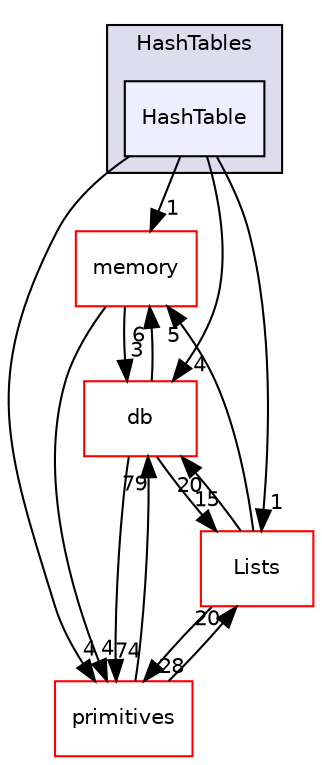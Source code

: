 digraph "src/OpenFOAM/containers/HashTables/HashTable" {
  bgcolor=transparent;
  compound=true
  node [ fontsize="10", fontname="Helvetica"];
  edge [ labelfontsize="10", labelfontname="Helvetica"];
  subgraph clusterdir_46dbcbff8acc0ae94a21b2306d4033de {
    graph [ bgcolor="#ddddee", pencolor="black", label="HashTables" fontname="Helvetica", fontsize="10", URL="dir_46dbcbff8acc0ae94a21b2306d4033de.html"]
  dir_dcde9bf13ea0c61e93d77318a0380b7d [shape=box, label="HashTable", style="filled", fillcolor="#eeeeff", pencolor="black", URL="dir_dcde9bf13ea0c61e93d77318a0380b7d.html"];
  }
  dir_385a22dcc2f7120acb0f1a7a832b3b8d [shape=box label="memory" color="red" URL="dir_385a22dcc2f7120acb0f1a7a832b3b8d.html"];
  dir_63c634f7a7cfd679ac26c67fb30fc32f [shape=box label="db" color="red" URL="dir_63c634f7a7cfd679ac26c67fb30fc32f.html"];
  dir_3e50f45338116b169052b428016851aa [shape=box label="primitives" color="red" URL="dir_3e50f45338116b169052b428016851aa.html"];
  dir_f87fe3b02e96c330e8a853ff310f1666 [shape=box label="Lists" color="red" URL="dir_f87fe3b02e96c330e8a853ff310f1666.html"];
  dir_dcde9bf13ea0c61e93d77318a0380b7d->dir_385a22dcc2f7120acb0f1a7a832b3b8d [headlabel="1", labeldistance=1.5 headhref="dir_001970_002276.html"];
  dir_dcde9bf13ea0c61e93d77318a0380b7d->dir_63c634f7a7cfd679ac26c67fb30fc32f [headlabel="4", labeldistance=1.5 headhref="dir_001970_002006.html"];
  dir_dcde9bf13ea0c61e93d77318a0380b7d->dir_3e50f45338116b169052b428016851aa [headlabel="4", labeldistance=1.5 headhref="dir_001970_002380.html"];
  dir_dcde9bf13ea0c61e93d77318a0380b7d->dir_f87fe3b02e96c330e8a853ff310f1666 [headlabel="1", labeldistance=1.5 headhref="dir_001970_001986.html"];
  dir_385a22dcc2f7120acb0f1a7a832b3b8d->dir_63c634f7a7cfd679ac26c67fb30fc32f [headlabel="3", labeldistance=1.5 headhref="dir_002276_002006.html"];
  dir_385a22dcc2f7120acb0f1a7a832b3b8d->dir_3e50f45338116b169052b428016851aa [headlabel="4", labeldistance=1.5 headhref="dir_002276_002380.html"];
  dir_63c634f7a7cfd679ac26c67fb30fc32f->dir_385a22dcc2f7120acb0f1a7a832b3b8d [headlabel="6", labeldistance=1.5 headhref="dir_002006_002276.html"];
  dir_63c634f7a7cfd679ac26c67fb30fc32f->dir_3e50f45338116b169052b428016851aa [headlabel="74", labeldistance=1.5 headhref="dir_002006_002380.html"];
  dir_63c634f7a7cfd679ac26c67fb30fc32f->dir_f87fe3b02e96c330e8a853ff310f1666 [headlabel="15", labeldistance=1.5 headhref="dir_002006_001986.html"];
  dir_3e50f45338116b169052b428016851aa->dir_63c634f7a7cfd679ac26c67fb30fc32f [headlabel="79", labeldistance=1.5 headhref="dir_002380_002006.html"];
  dir_3e50f45338116b169052b428016851aa->dir_f87fe3b02e96c330e8a853ff310f1666 [headlabel="20", labeldistance=1.5 headhref="dir_002380_001986.html"];
  dir_f87fe3b02e96c330e8a853ff310f1666->dir_385a22dcc2f7120acb0f1a7a832b3b8d [headlabel="5", labeldistance=1.5 headhref="dir_001986_002276.html"];
  dir_f87fe3b02e96c330e8a853ff310f1666->dir_63c634f7a7cfd679ac26c67fb30fc32f [headlabel="20", labeldistance=1.5 headhref="dir_001986_002006.html"];
  dir_f87fe3b02e96c330e8a853ff310f1666->dir_3e50f45338116b169052b428016851aa [headlabel="28", labeldistance=1.5 headhref="dir_001986_002380.html"];
}
